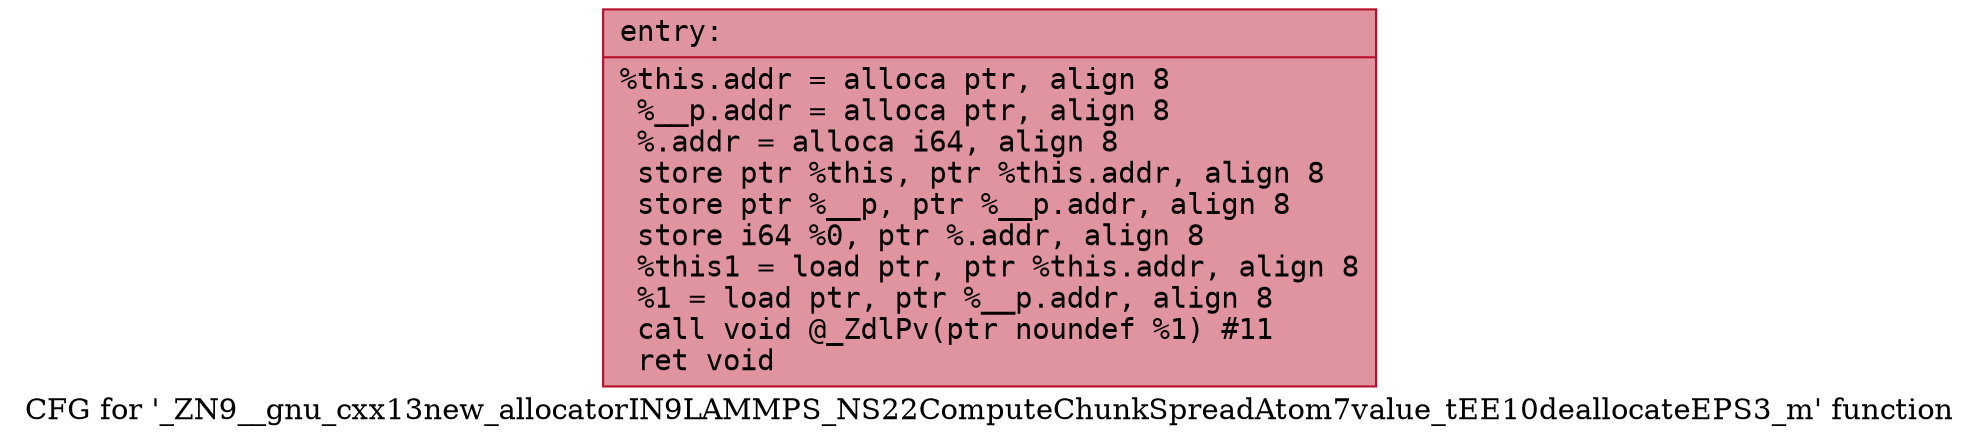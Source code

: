 digraph "CFG for '_ZN9__gnu_cxx13new_allocatorIN9LAMMPS_NS22ComputeChunkSpreadAtom7value_tEE10deallocateEPS3_m' function" {
	label="CFG for '_ZN9__gnu_cxx13new_allocatorIN9LAMMPS_NS22ComputeChunkSpreadAtom7value_tEE10deallocateEPS3_m' function";

	Node0x55a896437940 [shape=record,color="#b70d28ff", style=filled, fillcolor="#b70d2870" fontname="Courier",label="{entry:\l|  %this.addr = alloca ptr, align 8\l  %__p.addr = alloca ptr, align 8\l  %.addr = alloca i64, align 8\l  store ptr %this, ptr %this.addr, align 8\l  store ptr %__p, ptr %__p.addr, align 8\l  store i64 %0, ptr %.addr, align 8\l  %this1 = load ptr, ptr %this.addr, align 8\l  %1 = load ptr, ptr %__p.addr, align 8\l  call void @_ZdlPv(ptr noundef %1) #11\l  ret void\l}"];
}
